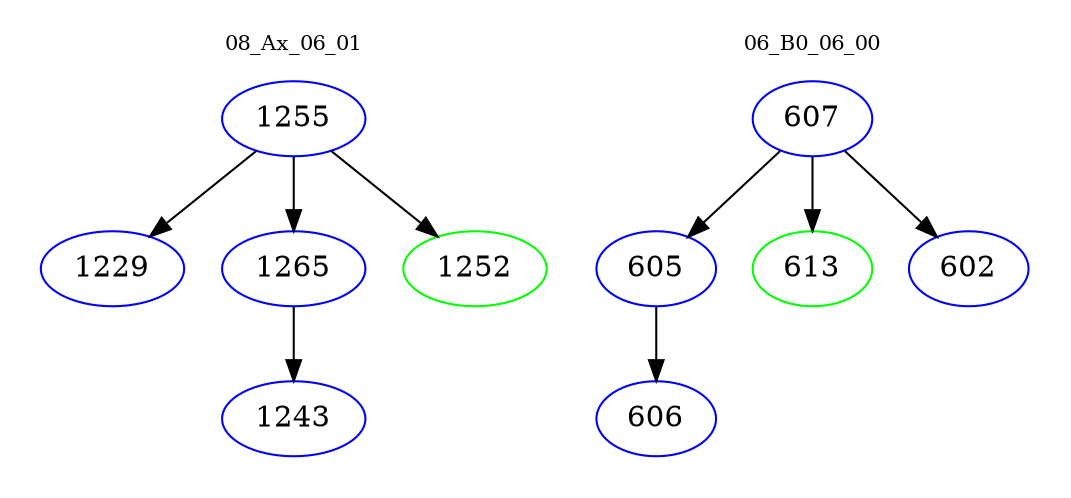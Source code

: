 digraph{
subgraph cluster_0 {
color = white
label = "08_Ax_06_01";
fontsize=10;
T0_1255 [label="1255", color="blue"]
T0_1255 -> T0_1229 [color="black"]
T0_1229 [label="1229", color="blue"]
T0_1255 -> T0_1265 [color="black"]
T0_1265 [label="1265", color="blue"]
T0_1265 -> T0_1243 [color="black"]
T0_1243 [label="1243", color="blue"]
T0_1255 -> T0_1252 [color="black"]
T0_1252 [label="1252", color="green"]
}
subgraph cluster_1 {
color = white
label = "06_B0_06_00";
fontsize=10;
T1_607 [label="607", color="blue"]
T1_607 -> T1_605 [color="black"]
T1_605 [label="605", color="blue"]
T1_605 -> T1_606 [color="black"]
T1_606 [label="606", color="blue"]
T1_607 -> T1_613 [color="black"]
T1_613 [label="613", color="green"]
T1_607 -> T1_602 [color="black"]
T1_602 [label="602", color="blue"]
}
}
